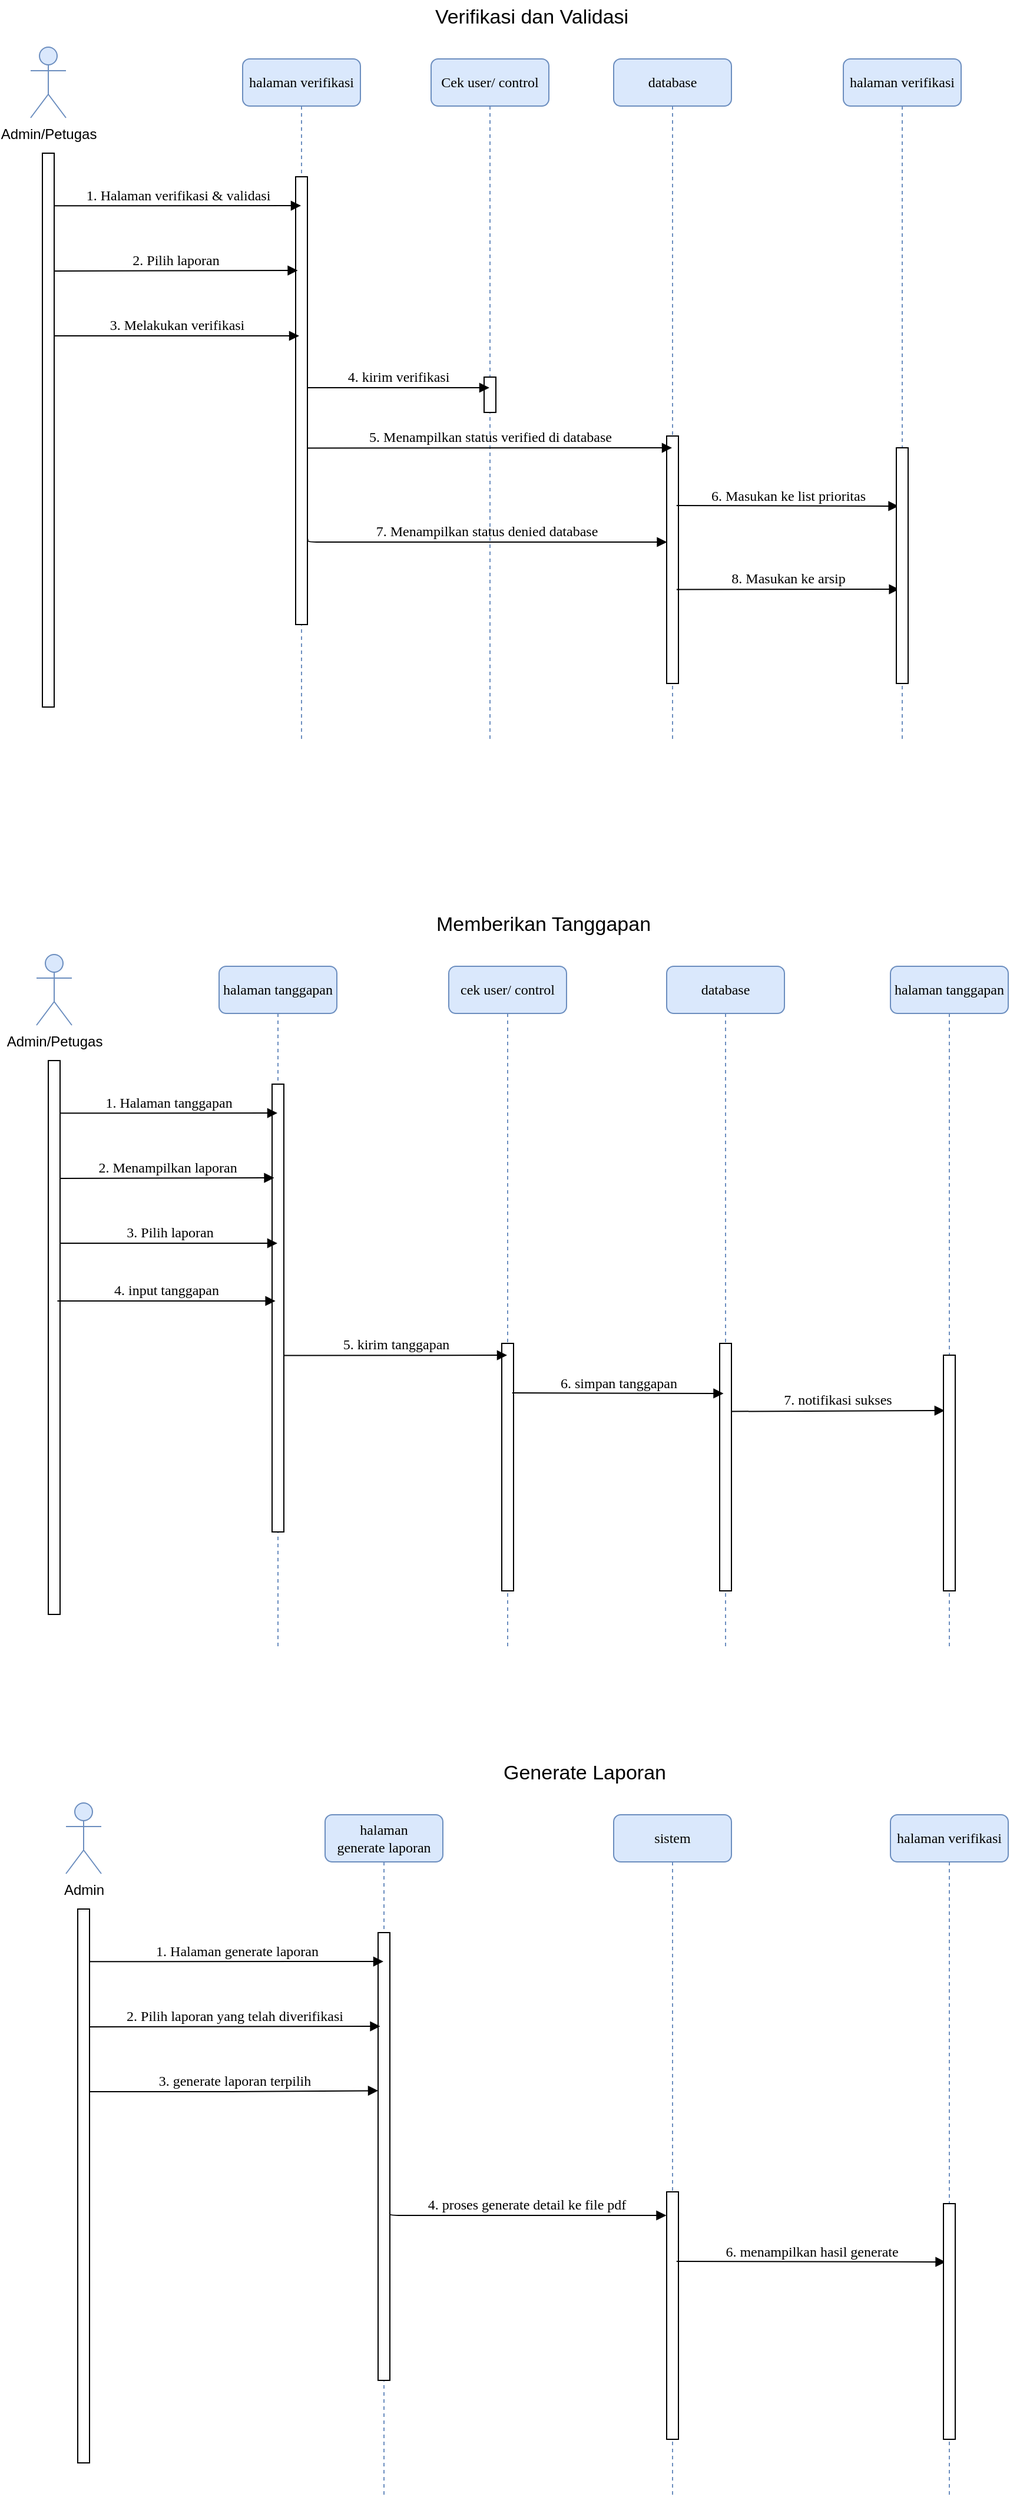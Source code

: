 <mxfile version="26.2.14">
  <diagram name="Page-1" id="13e1069c-82ec-6db2-03f1-153e76fe0fe0">
    <mxGraphModel dx="1453" dy="832" grid="1" gridSize="10" guides="1" tooltips="1" connect="1" arrows="1" fold="1" page="1" pageScale="1" pageWidth="1100" pageHeight="850" background="none" math="0" shadow="0">
      <root>
        <mxCell id="0" />
        <mxCell id="1" parent="0" />
        <mxCell id="wy3NqBjvac1jv113cRTb-2" value="Cek user/ control" style="shape=umlLifeline;perimeter=lifelinePerimeter;whiteSpace=wrap;html=1;container=1;collapsible=0;recursiveResize=0;outlineConnect=0;rounded=1;shadow=0;comic=0;labelBackgroundColor=none;strokeWidth=1;fontFamily=Verdana;fontSize=12;align=center;fillColor=#dae8fc;strokeColor=#6c8ebf;" parent="1" vertex="1">
          <mxGeometry x="380" y="190" width="100" height="580" as="geometry" />
        </mxCell>
        <mxCell id="wy3NqBjvac1jv113cRTb-3" value="" style="html=1;points=[];perimeter=orthogonalPerimeter;rounded=0;shadow=0;comic=0;labelBackgroundColor=none;strokeWidth=1;fontFamily=Verdana;fontSize=12;align=center;" parent="wy3NqBjvac1jv113cRTb-2" vertex="1">
          <mxGeometry x="45" y="270" width="10" height="30" as="geometry" />
        </mxCell>
        <mxCell id="wy3NqBjvac1jv113cRTb-4" value="database" style="shape=umlLifeline;perimeter=lifelinePerimeter;whiteSpace=wrap;html=1;container=1;collapsible=0;recursiveResize=0;outlineConnect=0;rounded=1;shadow=0;comic=0;labelBackgroundColor=none;strokeWidth=1;fontFamily=Verdana;fontSize=12;align=center;fillColor=#dae8fc;strokeColor=#6c8ebf;" parent="1" vertex="1">
          <mxGeometry x="535" y="190" width="100" height="580" as="geometry" />
        </mxCell>
        <mxCell id="wy3NqBjvac1jv113cRTb-5" value="" style="html=1;points=[];perimeter=orthogonalPerimeter;rounded=0;shadow=0;comic=0;labelBackgroundColor=none;strokeWidth=1;fontFamily=Verdana;fontSize=12;align=center;" parent="wy3NqBjvac1jv113cRTb-4" vertex="1">
          <mxGeometry x="45" y="320" width="10" height="210" as="geometry" />
        </mxCell>
        <mxCell id="wy3NqBjvac1jv113cRTb-6" value="halaman verifikasi" style="shape=umlLifeline;perimeter=lifelinePerimeter;whiteSpace=wrap;html=1;container=1;collapsible=0;recursiveResize=0;outlineConnect=0;rounded=1;shadow=0;comic=0;labelBackgroundColor=none;strokeWidth=1;fontFamily=Verdana;fontSize=12;align=center;fillColor=#dae8fc;strokeColor=#6c8ebf;" parent="1" vertex="1">
          <mxGeometry x="220" y="190" width="100" height="580" as="geometry" />
        </mxCell>
        <mxCell id="wy3NqBjvac1jv113cRTb-7" value="" style="html=1;points=[];perimeter=orthogonalPerimeter;rounded=0;shadow=0;comic=0;labelBackgroundColor=none;strokeWidth=1;fontFamily=Verdana;fontSize=12;align=center;" parent="wy3NqBjvac1jv113cRTb-6" vertex="1">
          <mxGeometry x="45" y="100" width="10" height="380" as="geometry" />
        </mxCell>
        <mxCell id="wy3NqBjvac1jv113cRTb-9" value="1. Halaman verifikasi &amp;amp; validasi" style="html=1;verticalAlign=bottom;endArrow=block;labelBackgroundColor=none;fontFamily=Verdana;fontSize=12;edgeStyle=elbowEdgeStyle;elbow=vertical;exitX=1;exitY=0.095;exitDx=0;exitDy=0;exitPerimeter=0;" parent="1" source="wy3NqBjvac1jv113cRTb-11" target="wy3NqBjvac1jv113cRTb-6" edge="1">
          <mxGeometry relative="1" as="geometry">
            <mxPoint x="370" y="200" as="sourcePoint" />
          </mxGeometry>
        </mxCell>
        <mxCell id="wy3NqBjvac1jv113cRTb-10" value="Admin/Petugas" style="shape=umlActor;verticalLabelPosition=bottom;verticalAlign=top;html=1;outlineConnect=0;fillColor=#dae8fc;strokeColor=#6c8ebf;" parent="1" vertex="1">
          <mxGeometry x="40" y="180" width="30" height="60" as="geometry" />
        </mxCell>
        <mxCell id="wy3NqBjvac1jv113cRTb-11" value="" style="html=1;points=[];perimeter=orthogonalPerimeter;rounded=0;shadow=0;comic=0;labelBackgroundColor=none;strokeWidth=1;fontFamily=Verdana;fontSize=12;align=center;" parent="1" vertex="1">
          <mxGeometry x="50" y="270" width="10" height="470" as="geometry" />
        </mxCell>
        <mxCell id="wy3NqBjvac1jv113cRTb-12" value="2. Pilih laporan" style="html=1;verticalAlign=bottom;endArrow=block;labelBackgroundColor=none;fontFamily=Verdana;fontSize=12;edgeStyle=elbowEdgeStyle;elbow=vertical;exitX=1.1;exitY=0.295;exitDx=0;exitDy=0;exitPerimeter=0;entryX=0.178;entryY=0.209;entryDx=0;entryDy=0;entryPerimeter=0;" parent="1" target="wy3NqBjvac1jv113cRTb-7" edge="1">
          <mxGeometry relative="1" as="geometry">
            <mxPoint x="60" y="370" as="sourcePoint" />
            <mxPoint x="248.5" y="370.15" as="targetPoint" />
          </mxGeometry>
        </mxCell>
        <mxCell id="wy3NqBjvac1jv113cRTb-13" value="5. Menampilkan status verified di database" style="html=1;verticalAlign=bottom;endArrow=block;labelBackgroundColor=none;fontFamily=Verdana;fontSize=12;edgeStyle=elbowEdgeStyle;elbow=vertical;exitX=1;exitY=0.606;exitDx=0;exitDy=0;exitPerimeter=0;" parent="1" source="wy3NqBjvac1jv113cRTb-7" target="wy3NqBjvac1jv113cRTb-4" edge="1">
          <mxGeometry relative="1" as="geometry">
            <mxPoint x="580" y="521" as="sourcePoint" />
            <mxPoint x="569.5" y="519.998" as="targetPoint" />
            <Array as="points">
              <mxPoint x="300" y="520" />
            </Array>
          </mxGeometry>
        </mxCell>
        <mxCell id="wy3NqBjvac1jv113cRTb-106" value="&lt;span style=&quot;font-size: 17px;&quot;&gt;Verifikasi dan Validasi&lt;/span&gt;" style="text;html=1;align=center;verticalAlign=middle;resizable=0;points=[];autosize=1;strokeColor=none;fillColor=none;" parent="1" vertex="1">
          <mxGeometry x="370" y="140" width="190" height="30" as="geometry" />
        </mxCell>
        <mxCell id="wy3NqBjvac1jv113cRTb-110" value="3. Melakukan verifikasi&lt;span style=&quot;color: rgba(0, 0, 0, 0); font-family: monospace; font-size: 0px; text-align: start;&quot;&gt;%3CmxGraphModel%3E%3Croot%3E%3CmxCell%20id%3D%220%22%2F%3E%3CmxCell%20id%3D%221%22%20parent%3D%220%22%2F%3E%3CmxCell%20id%3D%222%22%20value%3D%225.%20Menampilkan%20status%20verified%20di%20database%22%20style%3D%22html%3D1%3BverticalAlign%3Dbottom%3BendArrow%3Dblock%3BlabelBackgroundColor%3Dnone%3BfontFamily%3DVerdana%3BfontSize%3D12%3BedgeStyle%3DelbowEdgeStyle%3Belbow%3Dvertical%3BexitX%3D0.805%3BexitY%3D0.496%3BexitDx%3D0%3BexitDy%3D0%3BexitPerimeter%3D0%3B%22%20edge%3D%221%22%20parent%3D%221%22%3E%3CmxGeometry%20relative%3D%221%22%20as%3D%22geometry%22%3E%3CmxPoint%20x%3D%22283.05%22%20y%3D%22509.96%22%20as%3D%22sourcePoint%22%2F%3E%3CmxPoint%20x%3D%22569.5%22%20y%3D%22509.628%22%20as%3D%22targetPoint%22%2F%3E%3CArray%20as%3D%22points%22%2F%3E%3C%2FmxGeometry%3E%3C%2FmxCell%3E%3C%2Froot%3E%3C%2FmxGraphModel%3E&lt;/span&gt;" style="html=1;verticalAlign=bottom;endArrow=block;labelBackgroundColor=none;fontFamily=Verdana;fontSize=12;edgeStyle=elbowEdgeStyle;elbow=vertical;exitX=1.033;exitY=0.423;exitDx=0;exitDy=0;exitPerimeter=0;entryX=0.3;entryY=0.355;entryDx=0;entryDy=0;entryPerimeter=0;" parent="1" target="wy3NqBjvac1jv113cRTb-7" edge="1">
          <mxGeometry relative="1" as="geometry">
            <mxPoint x="60.0" y="425.0" as="sourcePoint" />
            <mxPoint x="240" y="425" as="targetPoint" />
            <Array as="points" />
          </mxGeometry>
        </mxCell>
        <mxCell id="wy3NqBjvac1jv113cRTb-113" value="8. Masukan ke arsip" style="html=1;verticalAlign=bottom;endArrow=block;labelBackgroundColor=none;fontFamily=Verdana;fontSize=12;edgeStyle=elbowEdgeStyle;elbow=vertical;exitX=0.844;exitY=0.62;exitDx=0;exitDy=0;exitPerimeter=0;entryX=0.233;entryY=0.598;entryDx=0;entryDy=0;entryPerimeter=0;" parent="1" source="wy3NqBjvac1jv113cRTb-5" target="wy3NqBjvac1jv113cRTb-120" edge="1">
          <mxGeometry relative="1" as="geometry">
            <mxPoint x="880.0" y="640.02" as="sourcePoint" />
            <mxPoint x="1162.63" y="640" as="targetPoint" />
            <Array as="points" />
          </mxGeometry>
        </mxCell>
        <mxCell id="wy3NqBjvac1jv113cRTb-114" value="&lt;br&gt;&lt;div&gt;&lt;br&gt;&lt;/div&gt;" style="edgeLabel;html=1;align=center;verticalAlign=middle;resizable=0;points=[];" parent="wy3NqBjvac1jv113cRTb-113" vertex="1" connectable="0">
          <mxGeometry x="-0.559" y="1" relative="1" as="geometry">
            <mxPoint as="offset" />
          </mxGeometry>
        </mxCell>
        <mxCell id="wy3NqBjvac1jv113cRTb-115" value="&lt;br&gt;&lt;div&gt;&lt;br&gt;&lt;/div&gt;" style="edgeLabel;html=1;align=center;verticalAlign=middle;resizable=0;points=[];" parent="wy3NqBjvac1jv113cRTb-113" vertex="1" connectable="0">
          <mxGeometry x="-0.347" relative="1" as="geometry">
            <mxPoint as="offset" />
          </mxGeometry>
        </mxCell>
        <mxCell id="wy3NqBjvac1jv113cRTb-116" value="6. Masukan ke list prioritas" style="html=1;verticalAlign=bottom;endArrow=block;labelBackgroundColor=none;fontFamily=Verdana;fontSize=12;edgeStyle=elbowEdgeStyle;elbow=vertical;exitX=0.841;exitY=0.281;exitDx=0;exitDy=0;exitPerimeter=0;entryX=0.178;entryY=0.251;entryDx=0;entryDy=0;entryPerimeter=0;" parent="1" source="wy3NqBjvac1jv113cRTb-5" target="wy3NqBjvac1jv113cRTb-120" edge="1">
          <mxGeometry relative="1" as="geometry">
            <mxPoint x="880" y="570" as="sourcePoint" />
            <mxPoint x="1160" y="570" as="targetPoint" />
            <Array as="points" />
          </mxGeometry>
        </mxCell>
        <mxCell id="wy3NqBjvac1jv113cRTb-118" value="4. kirim verifikasi" style="html=1;verticalAlign=bottom;endArrow=block;labelBackgroundColor=none;fontFamily=Verdana;fontSize=12;edgeStyle=elbowEdgeStyle;elbow=vertical;exitX=0.95;exitY=0.471;exitDx=0;exitDy=0;exitPerimeter=0;" parent="1" source="wy3NqBjvac1jv113cRTb-7" target="wy3NqBjvac1jv113cRTb-2" edge="1">
          <mxGeometry relative="1" as="geometry">
            <mxPoint x="70.0" y="435.0" as="sourcePoint" />
            <mxPoint x="285.84" y="435.17" as="targetPoint" />
          </mxGeometry>
        </mxCell>
        <mxCell id="wy3NqBjvac1jv113cRTb-119" value="halaman verifikasi" style="shape=umlLifeline;perimeter=lifelinePerimeter;whiteSpace=wrap;html=1;container=1;collapsible=0;recursiveResize=0;outlineConnect=0;rounded=1;shadow=0;comic=0;labelBackgroundColor=none;strokeWidth=1;fontFamily=Verdana;fontSize=12;align=center;fillColor=#dae8fc;strokeColor=#6c8ebf;" parent="1" vertex="1">
          <mxGeometry x="730" y="190" width="100" height="580" as="geometry" />
        </mxCell>
        <mxCell id="wy3NqBjvac1jv113cRTb-120" value="" style="html=1;points=[];perimeter=orthogonalPerimeter;rounded=0;shadow=0;comic=0;labelBackgroundColor=none;strokeWidth=1;fontFamily=Verdana;fontSize=12;align=center;" parent="wy3NqBjvac1jv113cRTb-119" vertex="1">
          <mxGeometry x="45" y="330" width="10" height="200" as="geometry" />
        </mxCell>
        <mxCell id="wy3NqBjvac1jv113cRTb-121" value="7. Menampilkan status denied database" style="html=1;verticalAlign=bottom;endArrow=block;labelBackgroundColor=none;fontFamily=Verdana;fontSize=12;edgeStyle=elbowEdgeStyle;elbow=vertical;exitX=1.028;exitY=0.809;exitDx=0;exitDy=0;exitPerimeter=0;entryX=0.028;entryY=0.429;entryDx=0;entryDy=0;entryPerimeter=0;" parent="1" source="wy3NqBjvac1jv113cRTb-7" target="wy3NqBjvac1jv113cRTb-5" edge="1">
          <mxGeometry relative="1" as="geometry">
            <mxPoint x="295" y="530" as="sourcePoint" />
            <mxPoint x="880" y="530" as="targetPoint" />
            <Array as="points">
              <mxPoint x="370" y="600" />
            </Array>
          </mxGeometry>
        </mxCell>
        <mxCell id="wy3NqBjvac1jv113cRTb-122" value="&lt;span style=&quot;font-size: 17px;&quot;&gt;Memberikan Tanggapan&lt;/span&gt;" style="text;html=1;align=center;verticalAlign=middle;resizable=0;points=[];autosize=1;strokeColor=none;fillColor=none;" parent="1" vertex="1">
          <mxGeometry x="370" y="910" width="210" height="30" as="geometry" />
        </mxCell>
        <mxCell id="wy3NqBjvac1jv113cRTb-125" value="cek user/ control" style="shape=umlLifeline;perimeter=lifelinePerimeter;whiteSpace=wrap;html=1;container=1;collapsible=0;recursiveResize=0;outlineConnect=0;rounded=1;shadow=0;comic=0;labelBackgroundColor=none;strokeWidth=1;fontFamily=Verdana;fontSize=12;align=center;fillColor=#dae8fc;strokeColor=#6c8ebf;" parent="1" vertex="1">
          <mxGeometry x="395" y="960" width="100" height="580" as="geometry" />
        </mxCell>
        <mxCell id="wy3NqBjvac1jv113cRTb-126" value="" style="html=1;points=[];perimeter=orthogonalPerimeter;rounded=0;shadow=0;comic=0;labelBackgroundColor=none;strokeWidth=1;fontFamily=Verdana;fontSize=12;align=center;" parent="wy3NqBjvac1jv113cRTb-125" vertex="1">
          <mxGeometry x="45" y="320" width="10" height="210" as="geometry" />
        </mxCell>
        <mxCell id="wy3NqBjvac1jv113cRTb-127" value="halaman tanggapan" style="shape=umlLifeline;perimeter=lifelinePerimeter;whiteSpace=wrap;html=1;container=1;collapsible=0;recursiveResize=0;outlineConnect=0;rounded=1;shadow=0;comic=0;labelBackgroundColor=none;strokeWidth=1;fontFamily=Verdana;fontSize=12;align=center;fillColor=#dae8fc;strokeColor=#6c8ebf;" parent="1" vertex="1">
          <mxGeometry x="200" y="960" width="100" height="580" as="geometry" />
        </mxCell>
        <mxCell id="wy3NqBjvac1jv113cRTb-128" value="" style="html=1;points=[];perimeter=orthogonalPerimeter;rounded=0;shadow=0;comic=0;labelBackgroundColor=none;strokeWidth=1;fontFamily=Verdana;fontSize=12;align=center;" parent="wy3NqBjvac1jv113cRTb-127" vertex="1">
          <mxGeometry x="45" y="100" width="10" height="380" as="geometry" />
        </mxCell>
        <mxCell id="wy3NqBjvac1jv113cRTb-129" value="1. Halaman tanggapan" style="html=1;verticalAlign=bottom;endArrow=block;labelBackgroundColor=none;fontFamily=Verdana;fontSize=12;edgeStyle=elbowEdgeStyle;elbow=vertical;exitX=1;exitY=0.095;exitDx=0;exitDy=0;exitPerimeter=0;" parent="1" source="wy3NqBjvac1jv113cRTb-131" target="wy3NqBjvac1jv113cRTb-127" edge="1">
          <mxGeometry relative="1" as="geometry">
            <mxPoint x="375" y="970" as="sourcePoint" />
          </mxGeometry>
        </mxCell>
        <mxCell id="wy3NqBjvac1jv113cRTb-130" value="Admin/Petugas" style="shape=umlActor;verticalLabelPosition=bottom;verticalAlign=top;html=1;outlineConnect=0;fillColor=#dae8fc;strokeColor=#6c8ebf;" parent="1" vertex="1">
          <mxGeometry x="45" y="950" width="30" height="60" as="geometry" />
        </mxCell>
        <mxCell id="wy3NqBjvac1jv113cRTb-131" value="" style="html=1;points=[];perimeter=orthogonalPerimeter;rounded=0;shadow=0;comic=0;labelBackgroundColor=none;strokeWidth=1;fontFamily=Verdana;fontSize=12;align=center;" parent="1" vertex="1">
          <mxGeometry x="55" y="1040" width="10" height="470" as="geometry" />
        </mxCell>
        <mxCell id="wy3NqBjvac1jv113cRTb-132" value="2. Menampilkan laporan" style="html=1;verticalAlign=bottom;endArrow=block;labelBackgroundColor=none;fontFamily=Verdana;fontSize=12;edgeStyle=elbowEdgeStyle;elbow=vertical;exitX=1.1;exitY=0.295;exitDx=0;exitDy=0;exitPerimeter=0;entryX=0.178;entryY=0.209;entryDx=0;entryDy=0;entryPerimeter=0;" parent="1" target="wy3NqBjvac1jv113cRTb-128" edge="1">
          <mxGeometry relative="1" as="geometry">
            <mxPoint x="65" y="1140" as="sourcePoint" />
            <mxPoint x="253.5" y="1140.15" as="targetPoint" />
          </mxGeometry>
        </mxCell>
        <mxCell id="wy3NqBjvac1jv113cRTb-133" value="5. kirim tanggapan" style="html=1;verticalAlign=bottom;endArrow=block;labelBackgroundColor=none;fontFamily=Verdana;fontSize=12;edgeStyle=elbowEdgeStyle;elbow=vertical;exitX=1;exitY=0.606;exitDx=0;exitDy=0;exitPerimeter=0;" parent="1" source="wy3NqBjvac1jv113cRTb-128" target="wy3NqBjvac1jv113cRTb-125" edge="1">
          <mxGeometry relative="1" as="geometry">
            <mxPoint x="585" y="1291" as="sourcePoint" />
            <mxPoint x="574.5" y="1289.998" as="targetPoint" />
            <Array as="points">
              <mxPoint x="305" y="1290" />
            </Array>
          </mxGeometry>
        </mxCell>
        <mxCell id="wy3NqBjvac1jv113cRTb-134" value="3. Pilih laporan" style="html=1;verticalAlign=bottom;endArrow=block;labelBackgroundColor=none;fontFamily=Verdana;fontSize=12;edgeStyle=elbowEdgeStyle;elbow=vertical;exitX=1.033;exitY=0.423;exitDx=0;exitDy=0;exitPerimeter=0;" parent="1" target="wy3NqBjvac1jv113cRTb-127" edge="1">
          <mxGeometry relative="1" as="geometry">
            <mxPoint x="65.0" y="1195" as="sourcePoint" />
            <mxPoint x="220" y="1197" as="targetPoint" />
          </mxGeometry>
        </mxCell>
        <mxCell id="wy3NqBjvac1jv113cRTb-138" value="7. notifikasi sukses" style="html=1;verticalAlign=bottom;endArrow=block;labelBackgroundColor=none;fontFamily=Verdana;fontSize=12;edgeStyle=elbowEdgeStyle;elbow=vertical;exitX=0.924;exitY=0.275;exitDx=0;exitDy=0;exitPerimeter=0;entryX=0.096;entryY=0.233;entryDx=0;entryDy=0;entryPerimeter=0;" parent="1" source="wy3NqBjvac1jv113cRTb-159" target="wy3NqBjvac1jv113cRTb-141" edge="1">
          <mxGeometry relative="1" as="geometry">
            <mxPoint x="885" y="1340" as="sourcePoint" />
            <mxPoint x="780" y="1337" as="targetPoint" />
            <Array as="points" />
          </mxGeometry>
        </mxCell>
        <mxCell id="wy3NqBjvac1jv113cRTb-139" value="4. input tanggapan" style="html=1;verticalAlign=bottom;endArrow=block;labelBackgroundColor=none;fontFamily=Verdana;fontSize=12;edgeStyle=elbowEdgeStyle;elbow=vertical;entryX=0.283;entryY=0.484;entryDx=0;entryDy=0;entryPerimeter=0;exitX=0.773;exitY=0.434;exitDx=0;exitDy=0;exitPerimeter=0;" parent="1" source="wy3NqBjvac1jv113cRTb-131" target="wy3NqBjvac1jv113cRTb-128" edge="1">
          <mxGeometry relative="1" as="geometry">
            <mxPoint x="70" y="1244" as="sourcePoint" />
            <mxPoint x="270" y="1239" as="targetPoint" />
            <Array as="points">
              <mxPoint x="60" y="1244" />
            </Array>
          </mxGeometry>
        </mxCell>
        <mxCell id="wy3NqBjvac1jv113cRTb-140" value="halaman tanggapan" style="shape=umlLifeline;perimeter=lifelinePerimeter;whiteSpace=wrap;html=1;container=1;collapsible=0;recursiveResize=0;outlineConnect=0;rounded=1;shadow=0;comic=0;labelBackgroundColor=none;strokeWidth=1;fontFamily=Verdana;fontSize=12;align=center;fillColor=#dae8fc;strokeColor=#6c8ebf;" parent="1" vertex="1">
          <mxGeometry x="770" y="960" width="100" height="580" as="geometry" />
        </mxCell>
        <mxCell id="wy3NqBjvac1jv113cRTb-141" value="" style="html=1;points=[];perimeter=orthogonalPerimeter;rounded=0;shadow=0;comic=0;labelBackgroundColor=none;strokeWidth=1;fontFamily=Verdana;fontSize=12;align=center;" parent="wy3NqBjvac1jv113cRTb-140" vertex="1">
          <mxGeometry x="45" y="330" width="10" height="200" as="geometry" />
        </mxCell>
        <mxCell id="wy3NqBjvac1jv113cRTb-143" value="&lt;span style=&quot;font-size: 17px;&quot;&gt;Generate Laporan&lt;/span&gt;" style="text;html=1;align=center;verticalAlign=middle;resizable=0;points=[];autosize=1;strokeColor=none;fillColor=none;" parent="1" vertex="1">
          <mxGeometry x="430" y="1630" width="160" height="30" as="geometry" />
        </mxCell>
        <mxCell id="wy3NqBjvac1jv113cRTb-144" value="sistem" style="shape=umlLifeline;perimeter=lifelinePerimeter;whiteSpace=wrap;html=1;container=1;collapsible=0;recursiveResize=0;outlineConnect=0;rounded=1;shadow=0;comic=0;labelBackgroundColor=none;strokeWidth=1;fontFamily=Verdana;fontSize=12;align=center;fillColor=#dae8fc;strokeColor=#6c8ebf;" parent="1" vertex="1">
          <mxGeometry x="535" y="1680" width="100" height="580" as="geometry" />
        </mxCell>
        <mxCell id="wy3NqBjvac1jv113cRTb-145" value="" style="html=1;points=[];perimeter=orthogonalPerimeter;rounded=0;shadow=0;comic=0;labelBackgroundColor=none;strokeWidth=1;fontFamily=Verdana;fontSize=12;align=center;" parent="wy3NqBjvac1jv113cRTb-144" vertex="1">
          <mxGeometry x="45" y="320" width="10" height="210" as="geometry" />
        </mxCell>
        <mxCell id="wy3NqBjvac1jv113cRTb-146" value="halaman&lt;div&gt;generate laporan&lt;/div&gt;" style="shape=umlLifeline;perimeter=lifelinePerimeter;whiteSpace=wrap;html=1;container=1;collapsible=0;recursiveResize=0;outlineConnect=0;rounded=1;shadow=0;comic=0;labelBackgroundColor=none;strokeWidth=1;fontFamily=Verdana;fontSize=12;align=center;fillColor=#dae8fc;strokeColor=#6c8ebf;" parent="1" vertex="1">
          <mxGeometry x="290" y="1680" width="100" height="580" as="geometry" />
        </mxCell>
        <mxCell id="wy3NqBjvac1jv113cRTb-147" value="" style="html=1;points=[];perimeter=orthogonalPerimeter;rounded=0;shadow=0;comic=0;labelBackgroundColor=none;strokeWidth=1;fontFamily=Verdana;fontSize=12;align=center;" parent="wy3NqBjvac1jv113cRTb-146" vertex="1">
          <mxGeometry x="45" y="100" width="10" height="380" as="geometry" />
        </mxCell>
        <mxCell id="wy3NqBjvac1jv113cRTb-148" value="1. Halaman generate laporan" style="html=1;verticalAlign=bottom;endArrow=block;labelBackgroundColor=none;fontFamily=Verdana;fontSize=12;edgeStyle=elbowEdgeStyle;elbow=vertical;exitX=1;exitY=0.095;exitDx=0;exitDy=0;exitPerimeter=0;" parent="1" source="wy3NqBjvac1jv113cRTb-150" target="wy3NqBjvac1jv113cRTb-146" edge="1">
          <mxGeometry relative="1" as="geometry">
            <mxPoint x="400" y="1690" as="sourcePoint" />
          </mxGeometry>
        </mxCell>
        <mxCell id="wy3NqBjvac1jv113cRTb-149" value="Admin" style="shape=umlActor;verticalLabelPosition=bottom;verticalAlign=top;html=1;outlineConnect=0;fillColor=#dae8fc;strokeColor=#6c8ebf;" parent="1" vertex="1">
          <mxGeometry x="70" y="1670" width="30" height="60" as="geometry" />
        </mxCell>
        <mxCell id="wy3NqBjvac1jv113cRTb-150" value="" style="html=1;points=[];perimeter=orthogonalPerimeter;rounded=0;shadow=0;comic=0;labelBackgroundColor=none;strokeWidth=1;fontFamily=Verdana;fontSize=12;align=center;" parent="1" vertex="1">
          <mxGeometry x="80" y="1760" width="10" height="470" as="geometry" />
        </mxCell>
        <mxCell id="wy3NqBjvac1jv113cRTb-151" value="2. Pilih laporan yang telah diverifikasi" style="html=1;verticalAlign=bottom;endArrow=block;labelBackgroundColor=none;fontFamily=Verdana;fontSize=12;edgeStyle=elbowEdgeStyle;elbow=vertical;exitX=1.1;exitY=0.295;exitDx=0;exitDy=0;exitPerimeter=0;entryX=0.178;entryY=0.209;entryDx=0;entryDy=0;entryPerimeter=0;" parent="1" target="wy3NqBjvac1jv113cRTb-147" edge="1">
          <mxGeometry relative="1" as="geometry">
            <mxPoint x="90" y="1860" as="sourcePoint" />
            <mxPoint x="278.5" y="1860.15" as="targetPoint" />
          </mxGeometry>
        </mxCell>
        <mxCell id="wy3NqBjvac1jv113cRTb-153" value="3. generate laporan terpilih" style="html=1;verticalAlign=bottom;endArrow=block;labelBackgroundColor=none;fontFamily=Verdana;fontSize=12;edgeStyle=elbowEdgeStyle;elbow=horizontal;exitX=1.033;exitY=0.423;exitDx=0;exitDy=0;exitPerimeter=0;entryX=0;entryY=0.353;entryDx=0;entryDy=0;entryPerimeter=0;" parent="1" target="wy3NqBjvac1jv113cRTb-147" edge="1">
          <mxGeometry relative="1" as="geometry">
            <mxPoint x="90.0" y="1915" as="sourcePoint" />
            <mxPoint x="330" y="1912" as="targetPoint" />
            <Array as="points">
              <mxPoint x="220" y="1910" />
            </Array>
          </mxGeometry>
        </mxCell>
        <mxCell id="wy3NqBjvac1jv113cRTb-154" value="6. menampilkan hasil generate" style="html=1;verticalAlign=bottom;endArrow=block;labelBackgroundColor=none;fontFamily=Verdana;fontSize=12;edgeStyle=elbowEdgeStyle;elbow=vertical;exitX=0.841;exitY=0.281;exitDx=0;exitDy=0;exitPerimeter=0;entryX=0.178;entryY=0.251;entryDx=0;entryDy=0;entryPerimeter=0;" parent="1" source="wy3NqBjvac1jv113cRTb-145" target="wy3NqBjvac1jv113cRTb-157" edge="1">
          <mxGeometry relative="1" as="geometry">
            <mxPoint x="910" y="2060" as="sourcePoint" />
            <mxPoint x="1190" y="2060" as="targetPoint" />
            <Array as="points" />
          </mxGeometry>
        </mxCell>
        <mxCell id="wy3NqBjvac1jv113cRTb-156" value="halaman verifikasi" style="shape=umlLifeline;perimeter=lifelinePerimeter;whiteSpace=wrap;html=1;container=1;collapsible=0;recursiveResize=0;outlineConnect=0;rounded=1;shadow=0;comic=0;labelBackgroundColor=none;strokeWidth=1;fontFamily=Verdana;fontSize=12;align=center;fillColor=#dae8fc;strokeColor=#6c8ebf;" parent="1" vertex="1">
          <mxGeometry x="770" y="1680" width="100" height="580" as="geometry" />
        </mxCell>
        <mxCell id="wy3NqBjvac1jv113cRTb-157" value="" style="html=1;points=[];perimeter=orthogonalPerimeter;rounded=0;shadow=0;comic=0;labelBackgroundColor=none;strokeWidth=1;fontFamily=Verdana;fontSize=12;align=center;" parent="wy3NqBjvac1jv113cRTb-156" vertex="1">
          <mxGeometry x="45" y="330" width="10" height="200" as="geometry" />
        </mxCell>
        <mxCell id="wy3NqBjvac1jv113cRTb-158" value="database" style="shape=umlLifeline;perimeter=lifelinePerimeter;whiteSpace=wrap;html=1;container=1;collapsible=0;recursiveResize=0;outlineConnect=0;rounded=1;shadow=0;comic=0;labelBackgroundColor=none;strokeWidth=1;fontFamily=Verdana;fontSize=12;align=center;fillColor=#dae8fc;strokeColor=#6c8ebf;" parent="1" vertex="1">
          <mxGeometry x="580" y="960" width="100" height="580" as="geometry" />
        </mxCell>
        <mxCell id="wy3NqBjvac1jv113cRTb-159" value="" style="html=1;points=[];perimeter=orthogonalPerimeter;rounded=0;shadow=0;comic=0;labelBackgroundColor=none;strokeWidth=1;fontFamily=Verdana;fontSize=12;align=center;" parent="wy3NqBjvac1jv113cRTb-158" vertex="1">
          <mxGeometry x="45" y="320" width="10" height="210" as="geometry" />
        </mxCell>
        <mxCell id="wy3NqBjvac1jv113cRTb-160" value="6. simpan tanggapan" style="html=1;verticalAlign=bottom;endArrow=block;labelBackgroundColor=none;fontFamily=Verdana;fontSize=12;edgeStyle=elbowEdgeStyle;elbow=vertical;entryX=0.326;entryY=0.207;entryDx=0;entryDy=0;entryPerimeter=0;exitX=0.891;exitY=0.2;exitDx=0;exitDy=0;exitPerimeter=0;" parent="1" source="wy3NqBjvac1jv113cRTb-126" target="wy3NqBjvac1jv113cRTb-159" edge="1">
          <mxGeometry relative="1" as="geometry">
            <mxPoint x="570" y="1320" as="sourcePoint" />
            <mxPoint x="570" y="1300" as="targetPoint" />
            <Array as="points" />
          </mxGeometry>
        </mxCell>
        <mxCell id="wy3NqBjvac1jv113cRTb-155" value="4. proses generate detail ke file pdf" style="html=1;verticalAlign=bottom;endArrow=block;labelBackgroundColor=none;fontFamily=Verdana;fontSize=12;edgeStyle=elbowEdgeStyle;elbow=vertical;entryX=-0.024;entryY=0.096;entryDx=0;entryDy=0;entryPerimeter=0;exitX=0.993;exitY=0.625;exitDx=0;exitDy=0;exitPerimeter=0;" parent="1" source="wy3NqBjvac1jv113cRTb-147" target="wy3NqBjvac1jv113cRTb-145" edge="1">
          <mxGeometry relative="1" as="geometry">
            <mxPoint x="370" y="2020" as="sourcePoint" />
            <mxPoint x="295" y="1959" as="targetPoint" />
            <Array as="points">
              <mxPoint x="460" y="2020" />
            </Array>
          </mxGeometry>
        </mxCell>
      </root>
    </mxGraphModel>
  </diagram>
</mxfile>
